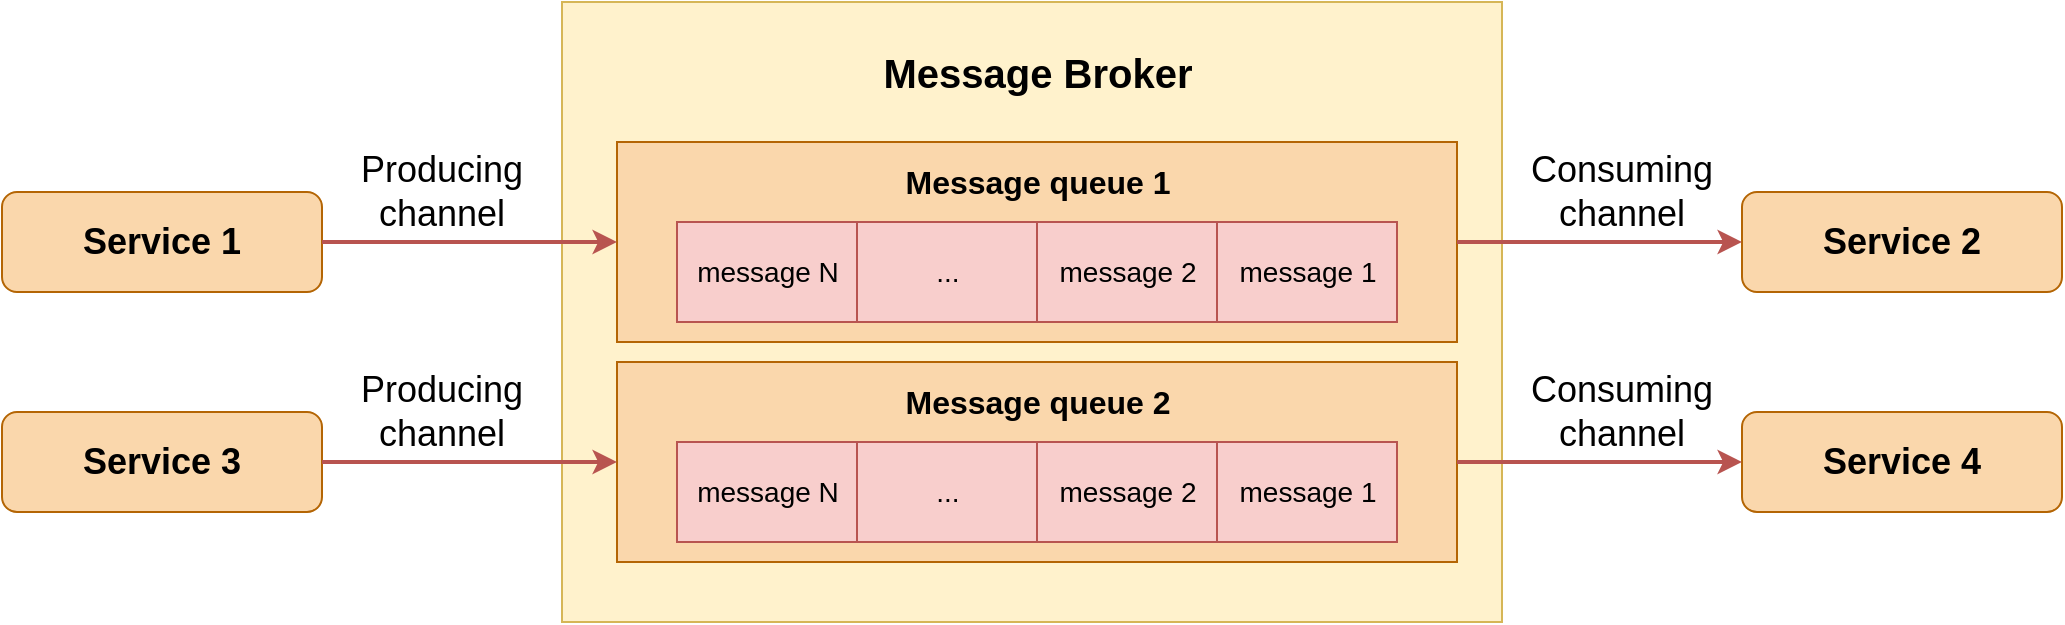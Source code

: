 <mxfile version="15.4.0" type="device"><diagram id="OE_0jvM9XSibeGZGDJsS" name="Page-1"><mxGraphModel dx="4509" dy="703" grid="1" gridSize="10" guides="1" tooltips="1" connect="1" arrows="1" fold="1" page="1" pageScale="1" pageWidth="3300" pageHeight="4681" math="0" shadow="0"><root><mxCell id="0"/><mxCell id="1" parent="0"/><mxCell id="DLw_px0yhpYlbd0Bp_Hw-16" value="" style="rounded=0;whiteSpace=wrap;html=1;fillColor=#fff2cc;strokeColor=#d6b656;strokeWidth=1;perimeterSpacing=0;" parent="1" vertex="1"><mxGeometry x="270" y="640" width="470" height="310" as="geometry"/></mxCell><mxCell id="DLw_px0yhpYlbd0Bp_Hw-1" value="" style="rounded=0;whiteSpace=wrap;html=1;fillColor=#fad7ac;strokeColor=#b46504;" parent="1" vertex="1"><mxGeometry x="297.5" y="710" width="420" height="100" as="geometry"/></mxCell><mxCell id="DLw_px0yhpYlbd0Bp_Hw-2" value="message 2" style="rounded=0;whiteSpace=wrap;html=1;fillColor=#f8cecc;strokeColor=#b85450;fontSize=14;" parent="1" vertex="1"><mxGeometry x="507.5" y="750" width="90" height="50" as="geometry"/></mxCell><mxCell id="DLw_px0yhpYlbd0Bp_Hw-3" value="&lt;font style=&quot;font-size: 14px&quot;&gt;message N&lt;/font&gt;" style="rounded=0;whiteSpace=wrap;html=1;fillColor=#f8cecc;strokeColor=#b85450;" parent="1" vertex="1"><mxGeometry x="327.5" y="750" width="90" height="50" as="geometry"/></mxCell><mxCell id="DLw_px0yhpYlbd0Bp_Hw-4" value="&lt;font style=&quot;font-size: 14px&quot;&gt;...&lt;/font&gt;" style="rounded=0;whiteSpace=wrap;html=1;fillColor=#f8cecc;strokeColor=#b85450;" parent="1" vertex="1"><mxGeometry x="417.5" y="750" width="90" height="50" as="geometry"/></mxCell><mxCell id="DLw_px0yhpYlbd0Bp_Hw-5" value="&lt;b&gt;&lt;font style=&quot;font-size: 16px&quot;&gt;Message queue 1&lt;/font&gt;&lt;/b&gt;" style="text;html=1;fillColor=none;align=center;verticalAlign=middle;whiteSpace=wrap;rounded=0;fontSize=13;" parent="1" vertex="1"><mxGeometry x="427.5" y="710" width="160" height="40" as="geometry"/></mxCell><mxCell id="DLw_px0yhpYlbd0Bp_Hw-6" value="message 1" style="rounded=0;whiteSpace=wrap;html=1;fillColor=#f8cecc;strokeColor=#b85450;fontSize=14;" parent="1" vertex="1"><mxGeometry x="597.5" y="750" width="90" height="50" as="geometry"/></mxCell><mxCell id="DLw_px0yhpYlbd0Bp_Hw-7" value="&lt;span style=&quot;font-size: 18px&quot;&gt;&lt;b&gt;Service 1&lt;/b&gt;&lt;/span&gt;" style="rounded=1;whiteSpace=wrap;html=1;fillColor=#fad7ac;strokeColor=#b46504;" parent="1" vertex="1"><mxGeometry x="-10" y="735" width="160" height="50" as="geometry"/></mxCell><mxCell id="DLw_px0yhpYlbd0Bp_Hw-10" value="&lt;span style=&quot;font-size: 18px&quot;&gt;&lt;b&gt;Service 2&lt;/b&gt;&lt;/span&gt;" style="rounded=1;whiteSpace=wrap;html=1;fillColor=#fad7ac;strokeColor=#b46504;" parent="1" vertex="1"><mxGeometry x="860" y="735" width="160" height="50" as="geometry"/></mxCell><mxCell id="DLw_px0yhpYlbd0Bp_Hw-11" value="" style="endArrow=classic;startArrow=none;html=1;rounded=0;edgeStyle=orthogonalEdgeStyle;entryX=0;entryY=0.5;entryDx=0;entryDy=0;exitX=1;exitY=0.5;exitDx=0;exitDy=0;startFill=0;strokeWidth=2;fillColor=#f8cecc;strokeColor=#b85450;" parent="1" source="DLw_px0yhpYlbd0Bp_Hw-7" target="DLw_px0yhpYlbd0Bp_Hw-1" edge="1"><mxGeometry width="50" height="50" relative="1" as="geometry"><mxPoint x="40" y="900" as="sourcePoint"/><mxPoint x="260" y="900" as="targetPoint"/><Array as="points"><mxPoint x="150" y="760"/></Array></mxGeometry></mxCell><mxCell id="DLw_px0yhpYlbd0Bp_Hw-13" value="" style="endArrow=classic;startArrow=none;html=1;rounded=1;edgeStyle=orthogonalEdgeStyle;entryX=0;entryY=0.5;entryDx=0;entryDy=0;exitX=1;exitY=0.5;exitDx=0;exitDy=0;startFill=0;strokeWidth=2;fillColor=#f8cecc;strokeColor=#b85450;" parent="1" source="DLw_px0yhpYlbd0Bp_Hw-1" target="DLw_px0yhpYlbd0Bp_Hw-10" edge="1"><mxGeometry width="50" height="50" relative="1" as="geometry"><mxPoint x="220" y="780" as="sourcePoint"/><mxPoint x="307.5" y="780" as="targetPoint"/></mxGeometry></mxCell><mxCell id="DLw_px0yhpYlbd0Bp_Hw-15" value="&lt;font style=&quot;font-size: 18px&quot;&gt;Consuming&lt;br&gt;channel&lt;/font&gt;" style="text;html=1;strokeColor=none;fillColor=none;align=center;verticalAlign=middle;whiteSpace=wrap;rounded=0;" parent="1" vertex="1"><mxGeometry x="750" y="720" width="100" height="30" as="geometry"/></mxCell><mxCell id="DLw_px0yhpYlbd0Bp_Hw-18" value="&lt;font style=&quot;font-size: 20px&quot;&gt;&lt;b&gt;Message Broker&lt;/b&gt;&lt;/font&gt;" style="text;html=1;strokeColor=none;fillColor=none;align=center;verticalAlign=middle;whiteSpace=wrap;rounded=0;dashed=1;" parent="1" vertex="1"><mxGeometry x="412.5" y="660" width="190" height="30" as="geometry"/></mxCell><mxCell id="DLw_px0yhpYlbd0Bp_Hw-22" value="&lt;font style=&quot;font-size: 18px&quot;&gt;Producing&lt;br&gt;channel&lt;/font&gt;" style="text;html=1;strokeColor=none;fillColor=none;align=center;verticalAlign=middle;whiteSpace=wrap;rounded=0;" parent="1" vertex="1"><mxGeometry x="160" y="720" width="100" height="30" as="geometry"/></mxCell><mxCell id="DLw_px0yhpYlbd0Bp_Hw-23" value="" style="rounded=0;whiteSpace=wrap;html=1;fillColor=#fad7ac;strokeColor=#b46504;" parent="1" vertex="1"><mxGeometry x="297.5" y="820" width="420" height="100" as="geometry"/></mxCell><mxCell id="DLw_px0yhpYlbd0Bp_Hw-24" value="message 2" style="rounded=0;whiteSpace=wrap;html=1;fillColor=#f8cecc;strokeColor=#b85450;fontSize=14;" parent="1" vertex="1"><mxGeometry x="507.5" y="860" width="90" height="50" as="geometry"/></mxCell><mxCell id="DLw_px0yhpYlbd0Bp_Hw-25" value="&lt;font style=&quot;font-size: 14px&quot;&gt;message N&lt;/font&gt;" style="rounded=0;whiteSpace=wrap;html=1;fillColor=#f8cecc;strokeColor=#b85450;" parent="1" vertex="1"><mxGeometry x="327.5" y="860" width="90" height="50" as="geometry"/></mxCell><mxCell id="DLw_px0yhpYlbd0Bp_Hw-26" value="&lt;font style=&quot;font-size: 14px&quot;&gt;...&lt;/font&gt;" style="rounded=0;whiteSpace=wrap;html=1;fillColor=#f8cecc;strokeColor=#b85450;" parent="1" vertex="1"><mxGeometry x="417.5" y="860" width="90" height="50" as="geometry"/></mxCell><mxCell id="DLw_px0yhpYlbd0Bp_Hw-27" value="&lt;b&gt;&lt;font style=&quot;font-size: 16px&quot;&gt;Message queue 2&lt;/font&gt;&lt;/b&gt;" style="text;html=1;fillColor=none;align=center;verticalAlign=middle;whiteSpace=wrap;rounded=0;fontSize=13;" parent="1" vertex="1"><mxGeometry x="427.5" y="820" width="160" height="40" as="geometry"/></mxCell><mxCell id="DLw_px0yhpYlbd0Bp_Hw-28" value="message 1" style="rounded=0;whiteSpace=wrap;html=1;fillColor=#f8cecc;strokeColor=#b85450;fontSize=14;" parent="1" vertex="1"><mxGeometry x="597.5" y="860" width="90" height="50" as="geometry"/></mxCell><mxCell id="DLw_px0yhpYlbd0Bp_Hw-29" value="&lt;span style=&quot;font-size: 18px&quot;&gt;&lt;b&gt;Service 3&lt;/b&gt;&lt;/span&gt;" style="rounded=1;whiteSpace=wrap;html=1;fillColor=#fad7ac;strokeColor=#b46504;" parent="1" vertex="1"><mxGeometry x="-10" y="845" width="160" height="50" as="geometry"/></mxCell><mxCell id="DLw_px0yhpYlbd0Bp_Hw-30" value="&lt;span style=&quot;font-size: 18px&quot;&gt;&lt;b&gt;Service 4&lt;/b&gt;&lt;/span&gt;" style="rounded=1;whiteSpace=wrap;html=1;fillColor=#fad7ac;strokeColor=#b46504;" parent="1" vertex="1"><mxGeometry x="860" y="845" width="160" height="50" as="geometry"/></mxCell><mxCell id="DLw_px0yhpYlbd0Bp_Hw-31" value="" style="endArrow=classic;startArrow=none;html=1;rounded=0;edgeStyle=orthogonalEdgeStyle;entryX=0;entryY=0.5;entryDx=0;entryDy=0;exitX=1;exitY=0.5;exitDx=0;exitDy=0;startFill=0;strokeWidth=2;fillColor=#f8cecc;strokeColor=#b85450;" parent="1" source="DLw_px0yhpYlbd0Bp_Hw-29" target="DLw_px0yhpYlbd0Bp_Hw-23" edge="1"><mxGeometry width="50" height="50" relative="1" as="geometry"><mxPoint x="40" y="1010" as="sourcePoint"/><mxPoint x="260" y="1010" as="targetPoint"/><Array as="points"><mxPoint x="150" y="870"/></Array></mxGeometry></mxCell><mxCell id="DLw_px0yhpYlbd0Bp_Hw-32" value="" style="endArrow=classic;startArrow=none;html=1;rounded=1;edgeStyle=orthogonalEdgeStyle;entryX=0;entryY=0.5;entryDx=0;entryDy=0;exitX=1;exitY=0.5;exitDx=0;exitDy=0;startFill=0;strokeWidth=2;fillColor=#f8cecc;strokeColor=#b85450;" parent="1" source="DLw_px0yhpYlbd0Bp_Hw-23" target="DLw_px0yhpYlbd0Bp_Hw-30" edge="1"><mxGeometry width="50" height="50" relative="1" as="geometry"><mxPoint x="220" y="890" as="sourcePoint"/><mxPoint x="307.5" y="890" as="targetPoint"/></mxGeometry></mxCell><mxCell id="DLw_px0yhpYlbd0Bp_Hw-33" value="&lt;font style=&quot;font-size: 18px&quot;&gt;Consuming&lt;br&gt;channel&lt;/font&gt;" style="text;html=1;strokeColor=none;fillColor=none;align=center;verticalAlign=middle;whiteSpace=wrap;rounded=0;" parent="1" vertex="1"><mxGeometry x="750" y="830" width="100" height="30" as="geometry"/></mxCell><mxCell id="DLw_px0yhpYlbd0Bp_Hw-34" value="&lt;font style=&quot;font-size: 18px&quot;&gt;Producing&lt;br&gt;channel&lt;/font&gt;" style="text;html=1;strokeColor=none;fillColor=none;align=center;verticalAlign=middle;whiteSpace=wrap;rounded=0;" parent="1" vertex="1"><mxGeometry x="160" y="830" width="100" height="30" as="geometry"/></mxCell></root></mxGraphModel></diagram></mxfile>